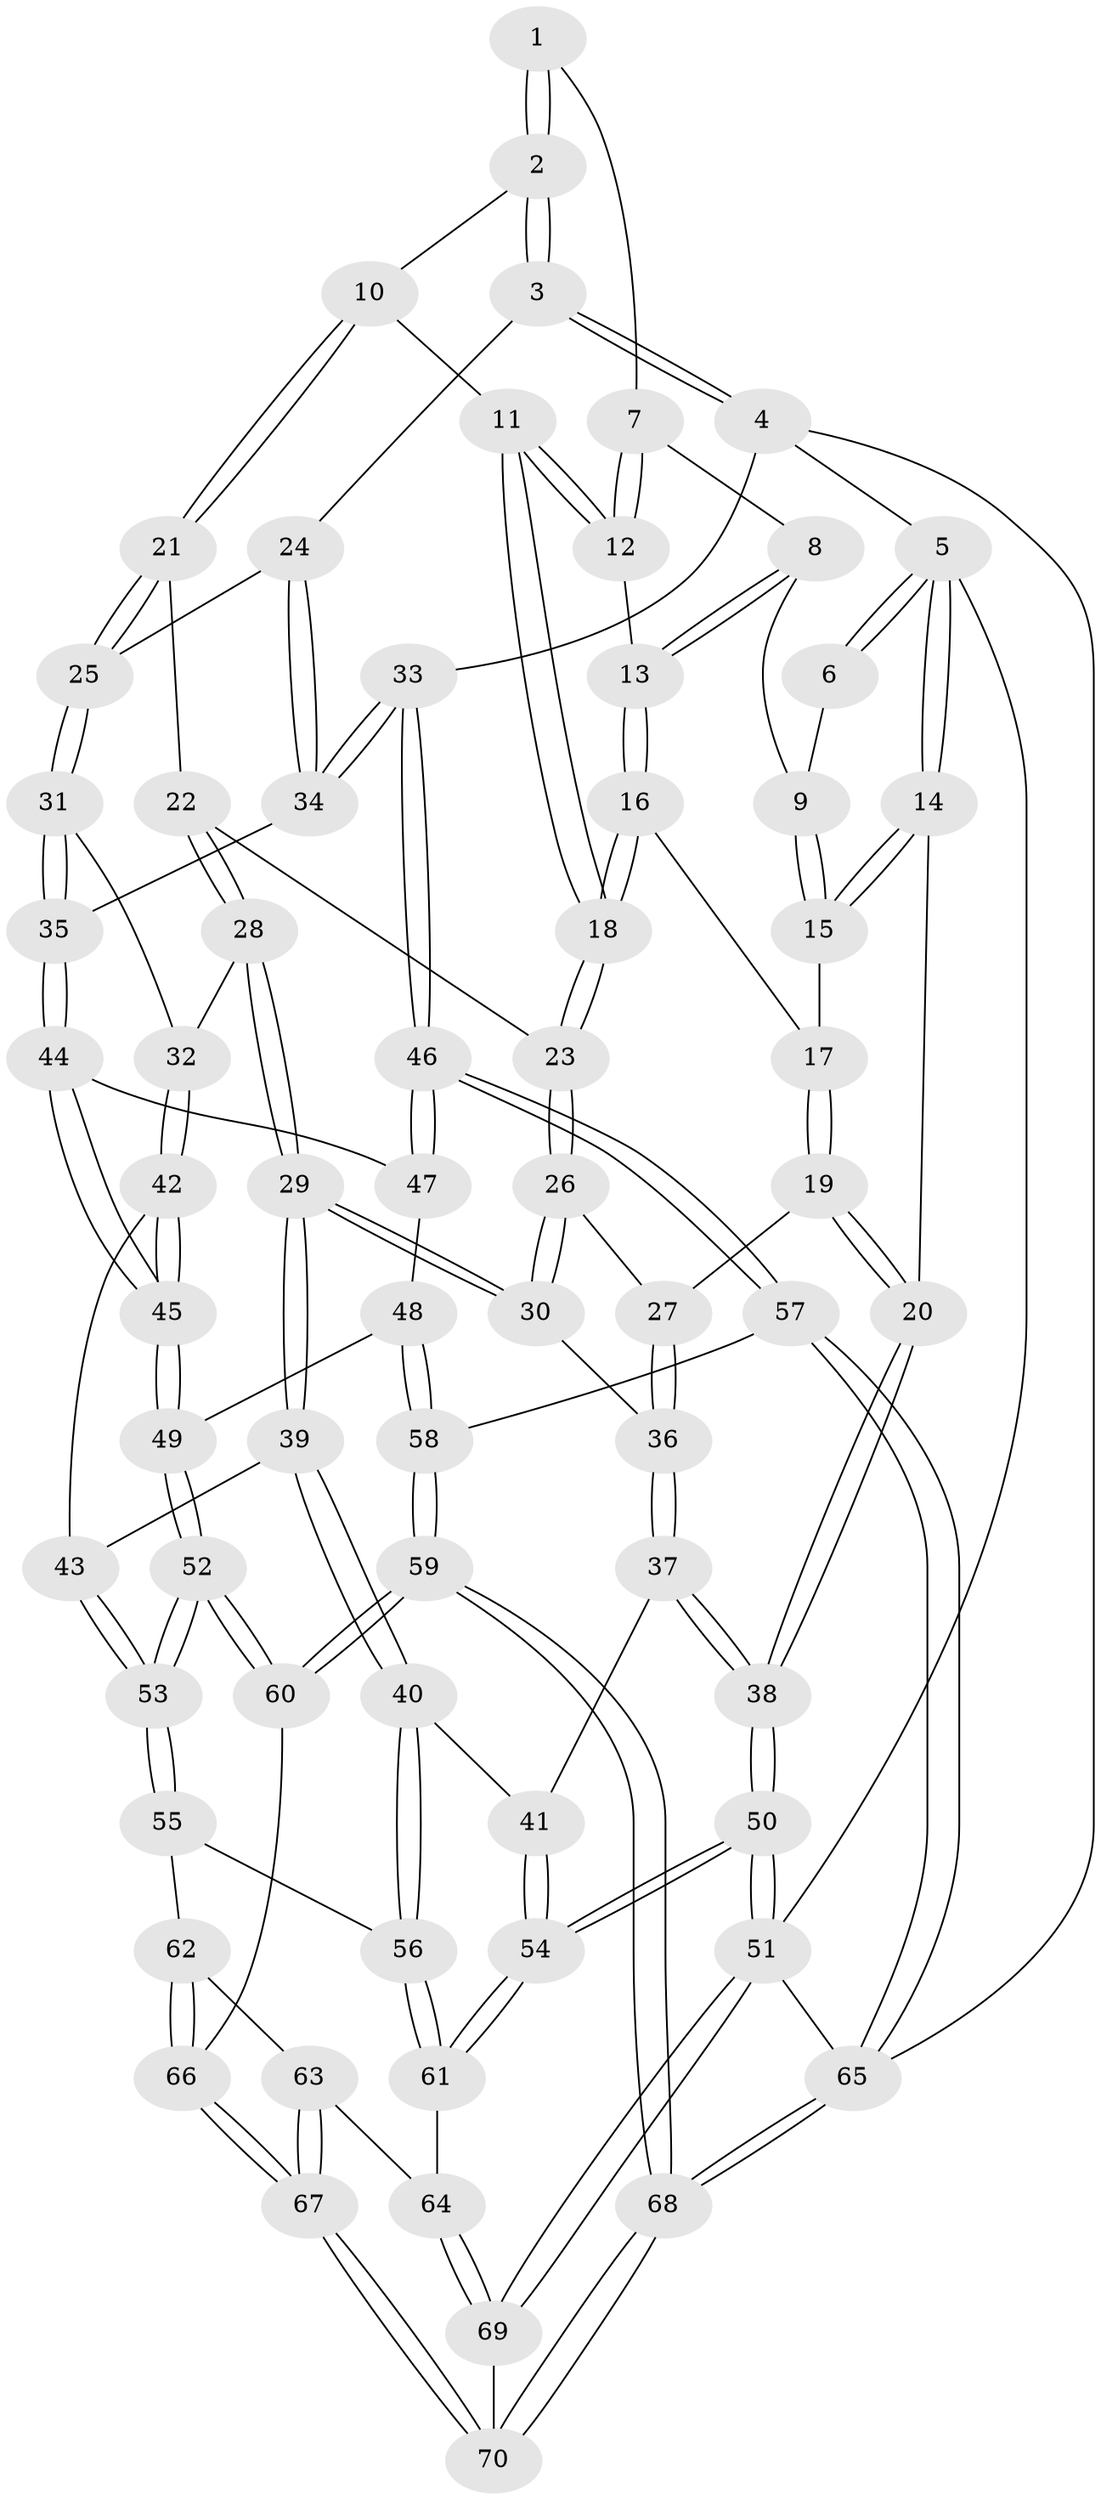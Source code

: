 // Generated by graph-tools (version 1.1) at 2025/17/03/09/25 04:17:15]
// undirected, 70 vertices, 172 edges
graph export_dot {
graph [start="1"]
  node [color=gray90,style=filled];
  1 [pos="+0.4235170949886255+0"];
  2 [pos="+0.8495256491143541+0"];
  3 [pos="+1+0"];
  4 [pos="+1+0"];
  5 [pos="+0+0"];
  6 [pos="+0.3312294998611114+0"];
  7 [pos="+0.3927201233198515+0.033048454000040646"];
  8 [pos="+0.34206616362450365+0.07963199697379984"];
  9 [pos="+0.2516080281770784+0.06928365141211948"];
  10 [pos="+0.6106541760488922+0.13980424119063178"];
  11 [pos="+0.6022213038162089+0.14067346552455062"];
  12 [pos="+0.41443910059591316+0.13212727890556114"];
  13 [pos="+0.3486868481033996+0.1865245785795102"];
  14 [pos="+0+0"];
  15 [pos="+0.2038388937916431+0.15084511741203854"];
  16 [pos="+0.3240534058106972+0.21722757524612285"];
  17 [pos="+0.21042524601164586+0.16521815410013369"];
  18 [pos="+0.3476242468384376+0.2638717901008592"];
  19 [pos="+0.09555995681925517+0.35720026690852985"];
  20 [pos="+0+0.4462421602292387"];
  21 [pos="+0.5811829949524634+0.2608899824515988"];
  22 [pos="+0.5310542074226676+0.3249992277368809"];
  23 [pos="+0.3564248852518206+0.29736407749072236"];
  24 [pos="+0.8330323821682948+0.33181945808538044"];
  25 [pos="+0.7291786500077826+0.38352446404584506"];
  26 [pos="+0.3226506294961145+0.37206329914739916"];
  27 [pos="+0.1853886130225606+0.37098061664166043"];
  28 [pos="+0.5464891261251869+0.47949752791815575"];
  29 [pos="+0.45554326694029257+0.5338480918717141"];
  30 [pos="+0.32791427710599846+0.3909257254591639"];
  31 [pos="+0.6527602262065745+0.50436860430157"];
  32 [pos="+0.6504845347070946+0.5042461239871371"];
  33 [pos="+1+0.6368047136728536"];
  34 [pos="+0.8792156248305465+0.5086086434165227"];
  35 [pos="+0.7204534775131318+0.5680245763507475"];
  36 [pos="+0.24674865384157593+0.5128534449217917"];
  37 [pos="+0.21192517176599346+0.5957808440856605"];
  38 [pos="+0+0.5451498784256196"];
  39 [pos="+0.41632415865566436+0.6220545658735167"];
  40 [pos="+0.36112999672234253+0.6733844367889263"];
  41 [pos="+0.26345764162760615+0.6309123360247507"];
  42 [pos="+0.581869218864778+0.6630106753891961"];
  43 [pos="+0.5567545620595309+0.6769975597704576"];
  44 [pos="+0.723964966607901+0.5930630836169575"];
  45 [pos="+0.7017014698259878+0.6683605565875791"];
  46 [pos="+1+0.6496847150252182"];
  47 [pos="+0.8495273051734935+0.6688782852117007"];
  48 [pos="+0.7930966311214691+0.7386977315771583"];
  49 [pos="+0.7039409580662724+0.7260668068718784"];
  50 [pos="+0+0.9679505204729867"];
  51 [pos="+0+1"];
  52 [pos="+0.6444029772248265+0.8240258562809275"];
  53 [pos="+0.6147650357549963+0.8020137515057058"];
  54 [pos="+0.0783551763350166+0.8788426922160619"];
  55 [pos="+0.43866634573947194+0.7697134850818143"];
  56 [pos="+0.36522200646504216+0.7321812290743704"];
  57 [pos="+1+0.6968301356302141"];
  58 [pos="+0.828163659001958+0.7848984500067339"];
  59 [pos="+0.786320136764218+0.9154298100450784"];
  60 [pos="+0.6458612133330999+0.8319494348873034"];
  61 [pos="+0.31701266095041325+0.8476538664166988"];
  62 [pos="+0.49976703871282774+0.8721975365701903"];
  63 [pos="+0.4312801610093941+0.8989614940449772"];
  64 [pos="+0.3290565187138236+0.8754960044412445"];
  65 [pos="+1+1"];
  66 [pos="+0.5798048847525255+0.9122470360678582"];
  67 [pos="+0.5520721464702512+0.9970440242270405"];
  68 [pos="+1+1"];
  69 [pos="+0.36425000178388833+1"];
  70 [pos="+0.532101453452049+1"];
  1 -- 2;
  1 -- 2;
  1 -- 7;
  2 -- 3;
  2 -- 3;
  2 -- 10;
  3 -- 4;
  3 -- 4;
  3 -- 24;
  4 -- 5;
  4 -- 33;
  4 -- 65;
  5 -- 6;
  5 -- 6;
  5 -- 14;
  5 -- 14;
  5 -- 51;
  6 -- 9;
  7 -- 8;
  7 -- 12;
  7 -- 12;
  8 -- 9;
  8 -- 13;
  8 -- 13;
  9 -- 15;
  9 -- 15;
  10 -- 11;
  10 -- 21;
  10 -- 21;
  11 -- 12;
  11 -- 12;
  11 -- 18;
  11 -- 18;
  12 -- 13;
  13 -- 16;
  13 -- 16;
  14 -- 15;
  14 -- 15;
  14 -- 20;
  15 -- 17;
  16 -- 17;
  16 -- 18;
  16 -- 18;
  17 -- 19;
  17 -- 19;
  18 -- 23;
  18 -- 23;
  19 -- 20;
  19 -- 20;
  19 -- 27;
  20 -- 38;
  20 -- 38;
  21 -- 22;
  21 -- 25;
  21 -- 25;
  22 -- 23;
  22 -- 28;
  22 -- 28;
  23 -- 26;
  23 -- 26;
  24 -- 25;
  24 -- 34;
  24 -- 34;
  25 -- 31;
  25 -- 31;
  26 -- 27;
  26 -- 30;
  26 -- 30;
  27 -- 36;
  27 -- 36;
  28 -- 29;
  28 -- 29;
  28 -- 32;
  29 -- 30;
  29 -- 30;
  29 -- 39;
  29 -- 39;
  30 -- 36;
  31 -- 32;
  31 -- 35;
  31 -- 35;
  32 -- 42;
  32 -- 42;
  33 -- 34;
  33 -- 34;
  33 -- 46;
  33 -- 46;
  34 -- 35;
  35 -- 44;
  35 -- 44;
  36 -- 37;
  36 -- 37;
  37 -- 38;
  37 -- 38;
  37 -- 41;
  38 -- 50;
  38 -- 50;
  39 -- 40;
  39 -- 40;
  39 -- 43;
  40 -- 41;
  40 -- 56;
  40 -- 56;
  41 -- 54;
  41 -- 54;
  42 -- 43;
  42 -- 45;
  42 -- 45;
  43 -- 53;
  43 -- 53;
  44 -- 45;
  44 -- 45;
  44 -- 47;
  45 -- 49;
  45 -- 49;
  46 -- 47;
  46 -- 47;
  46 -- 57;
  46 -- 57;
  47 -- 48;
  48 -- 49;
  48 -- 58;
  48 -- 58;
  49 -- 52;
  49 -- 52;
  50 -- 51;
  50 -- 51;
  50 -- 54;
  50 -- 54;
  51 -- 69;
  51 -- 69;
  51 -- 65;
  52 -- 53;
  52 -- 53;
  52 -- 60;
  52 -- 60;
  53 -- 55;
  53 -- 55;
  54 -- 61;
  54 -- 61;
  55 -- 56;
  55 -- 62;
  56 -- 61;
  56 -- 61;
  57 -- 58;
  57 -- 65;
  57 -- 65;
  58 -- 59;
  58 -- 59;
  59 -- 60;
  59 -- 60;
  59 -- 68;
  59 -- 68;
  60 -- 66;
  61 -- 64;
  62 -- 63;
  62 -- 66;
  62 -- 66;
  63 -- 64;
  63 -- 67;
  63 -- 67;
  64 -- 69;
  64 -- 69;
  65 -- 68;
  65 -- 68;
  66 -- 67;
  66 -- 67;
  67 -- 70;
  67 -- 70;
  68 -- 70;
  68 -- 70;
  69 -- 70;
}
